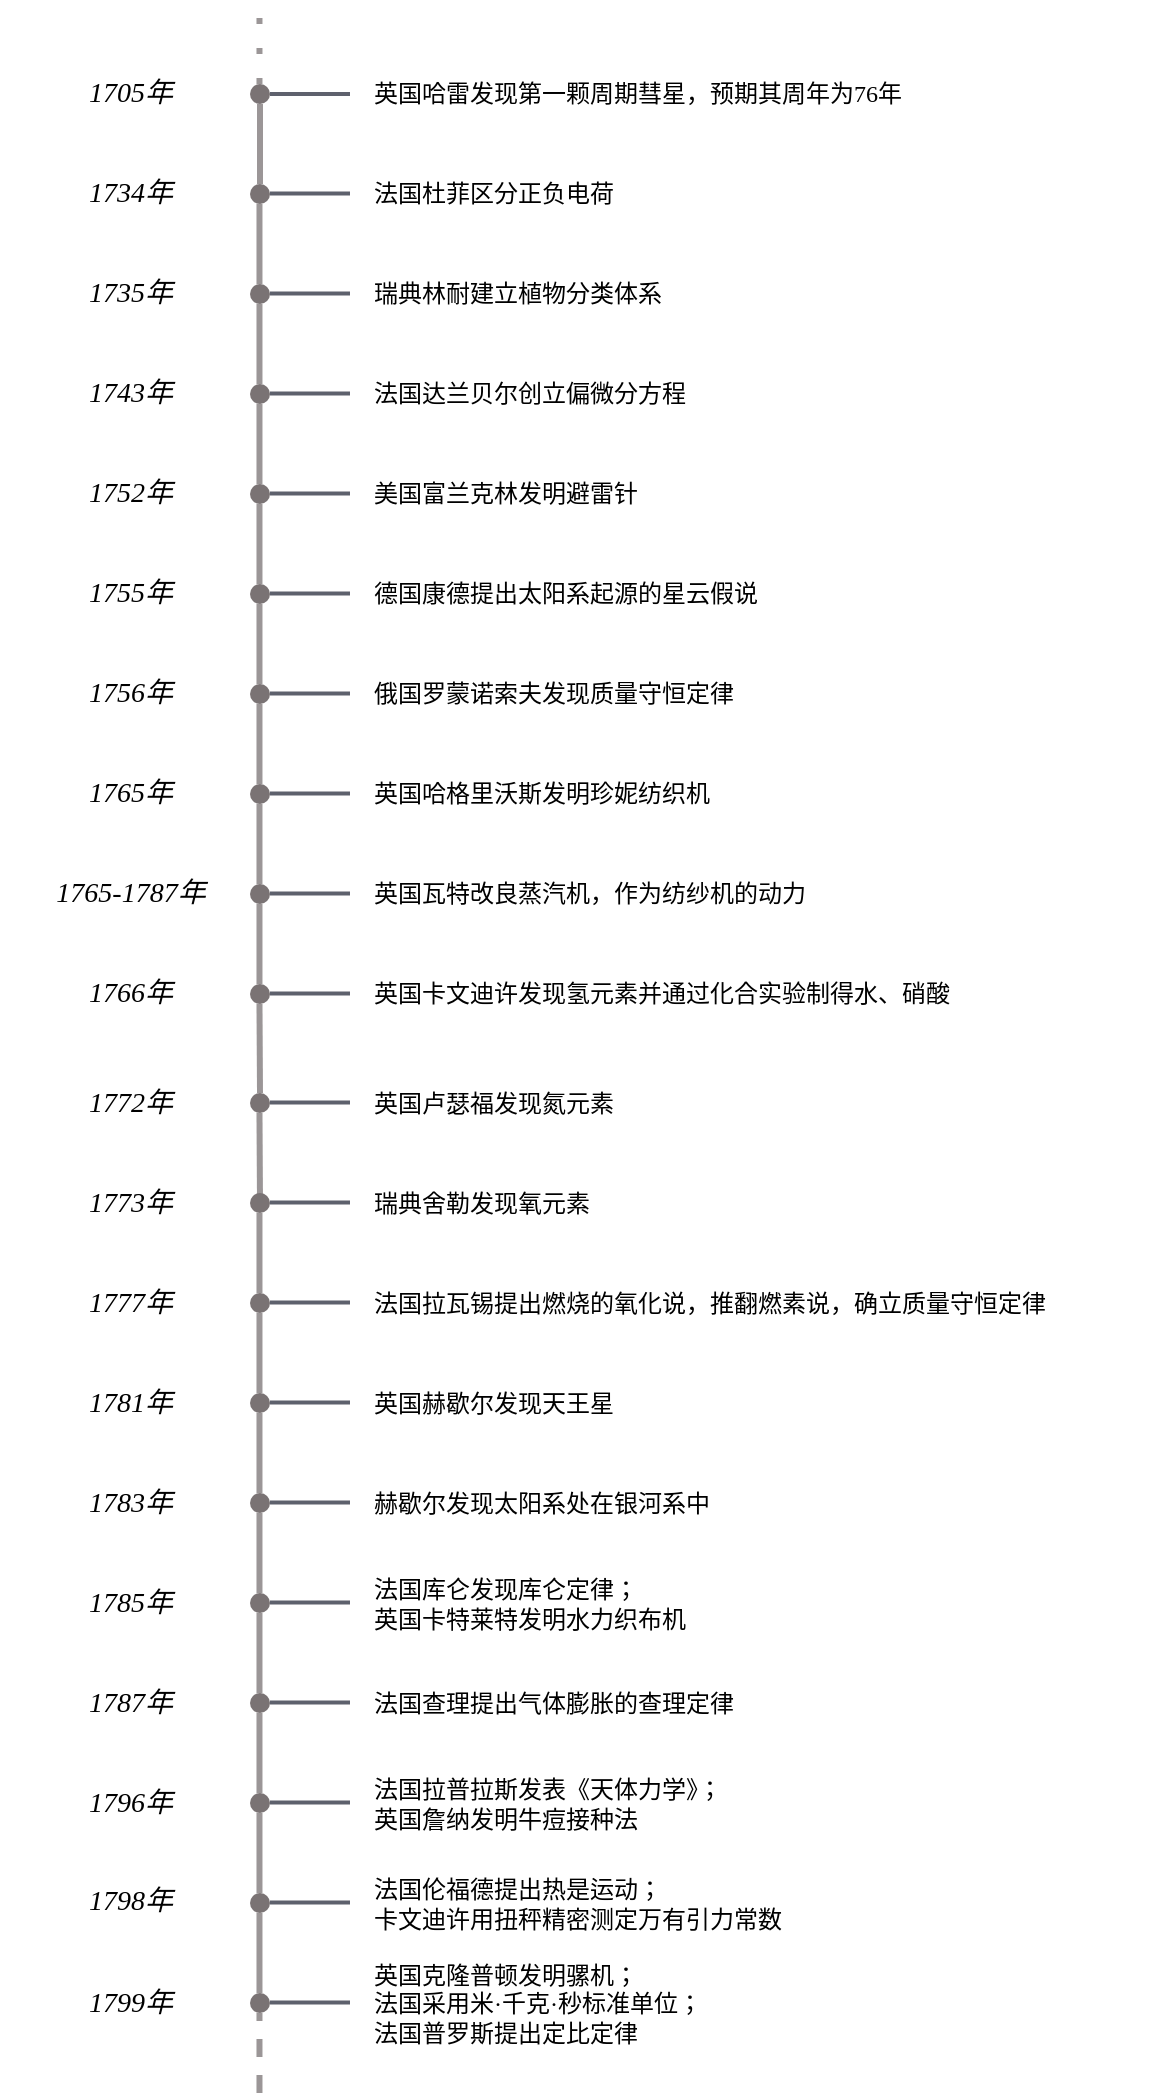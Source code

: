 <mxfile version="21.2.1" type="device">
  <diagram name="第 1 页" id="E8oEpTzGUvyuNaN51fWy">
    <mxGraphModel dx="657" dy="426" grid="1" gridSize="10" guides="1" tooltips="1" connect="1" arrows="1" fold="1" page="1" pageScale="1" pageWidth="827" pageHeight="1169" math="0" shadow="0">
      <root>
        <mxCell id="0" />
        <mxCell id="1" parent="0" />
        <mxCell id="lFroKfWNAPlT9c4xP5ak-36" value="" style="ellipse;whiteSpace=wrap;html=1;aspect=fixed;strokeColor=none;fillColor=#7a7374;" parent="1" vertex="1">
          <mxGeometry x="270" y="80" width="10" height="10" as="geometry" />
        </mxCell>
        <mxCell id="lFroKfWNAPlT9c4xP5ak-37" value="" style="ellipse;whiteSpace=wrap;html=1;aspect=fixed;strokeColor=none;fillColor=#7a7374;" parent="1" vertex="1">
          <mxGeometry x="270" y="130" width="10" height="10" as="geometry" />
        </mxCell>
        <mxCell id="lFroKfWNAPlT9c4xP5ak-38" value="" style="ellipse;whiteSpace=wrap;html=1;aspect=fixed;strokeColor=none;fillColor=#7a7374;" parent="1" vertex="1">
          <mxGeometry x="270" y="180" width="10" height="10" as="geometry" />
        </mxCell>
        <mxCell id="lFroKfWNAPlT9c4xP5ak-39" value="" style="ellipse;whiteSpace=wrap;html=1;aspect=fixed;strokeColor=none;fillColor=#7a7374;" parent="1" vertex="1">
          <mxGeometry x="270" y="230" width="10" height="10" as="geometry" />
        </mxCell>
        <mxCell id="lFroKfWNAPlT9c4xP5ak-40" value="" style="ellipse;whiteSpace=wrap;html=1;aspect=fixed;strokeColor=none;fillColor=#7a7374;" parent="1" vertex="1">
          <mxGeometry x="270" y="280" width="10" height="10" as="geometry" />
        </mxCell>
        <mxCell id="lFroKfWNAPlT9c4xP5ak-41" value="" style="ellipse;whiteSpace=wrap;html=1;aspect=fixed;strokeColor=none;fillColor=#7a7374;" parent="1" vertex="1">
          <mxGeometry x="270" y="330" width="10" height="10" as="geometry" />
        </mxCell>
        <mxCell id="lFroKfWNAPlT9c4xP5ak-42" value="" style="ellipse;whiteSpace=wrap;html=1;aspect=fixed;strokeColor=none;fillColor=#7a7374;" parent="1" vertex="1">
          <mxGeometry x="270" y="380" width="10" height="10" as="geometry" />
        </mxCell>
        <mxCell id="lFroKfWNAPlT9c4xP5ak-43" value="" style="ellipse;whiteSpace=wrap;html=1;aspect=fixed;strokeColor=none;fillColor=#7a7374;" parent="1" vertex="1">
          <mxGeometry x="270" y="430" width="10" height="10" as="geometry" />
        </mxCell>
        <mxCell id="lFroKfWNAPlT9c4xP5ak-44" value="" style="ellipse;whiteSpace=wrap;html=1;aspect=fixed;strokeColor=none;fillColor=#7a7374;" parent="1" vertex="1">
          <mxGeometry x="270" y="480" width="10" height="10" as="geometry" />
        </mxCell>
        <mxCell id="lFroKfWNAPlT9c4xP5ak-45" value="" style="ellipse;whiteSpace=wrap;html=1;aspect=fixed;strokeColor=none;fillColor=#7a7374;" parent="1" vertex="1">
          <mxGeometry x="270" y="530" width="10" height="10" as="geometry" />
        </mxCell>
        <mxCell id="lFroKfWNAPlT9c4xP5ak-46" value="" style="ellipse;whiteSpace=wrap;html=1;aspect=fixed;strokeColor=none;fillColor=#7a7374;" parent="1" vertex="1">
          <mxGeometry x="270" y="584.5" width="10" height="10" as="geometry" />
        </mxCell>
        <mxCell id="lFroKfWNAPlT9c4xP5ak-47" value="" style="ellipse;whiteSpace=wrap;html=1;aspect=fixed;strokeColor=none;fillColor=#7a7374;" parent="1" vertex="1">
          <mxGeometry x="270" y="634.5" width="10" height="10" as="geometry" />
        </mxCell>
        <mxCell id="lFroKfWNAPlT9c4xP5ak-48" value="" style="ellipse;whiteSpace=wrap;html=1;aspect=fixed;strokeColor=none;fillColor=#7a7374;" parent="1" vertex="1">
          <mxGeometry x="270" y="684.5" width="10" height="10" as="geometry" />
        </mxCell>
        <mxCell id="lFroKfWNAPlT9c4xP5ak-49" value="" style="ellipse;whiteSpace=wrap;html=1;aspect=fixed;strokeColor=none;fillColor=#7a7374;" parent="1" vertex="1">
          <mxGeometry x="270" y="734.5" width="10" height="10" as="geometry" />
        </mxCell>
        <mxCell id="lFroKfWNAPlT9c4xP5ak-50" value="" style="ellipse;whiteSpace=wrap;html=1;aspect=fixed;strokeColor=none;fillColor=#7a7374;" parent="1" vertex="1">
          <mxGeometry x="270" y="784.5" width="10" height="10" as="geometry" />
        </mxCell>
        <mxCell id="lFroKfWNAPlT9c4xP5ak-51" value="" style="ellipse;whiteSpace=wrap;html=1;aspect=fixed;strokeColor=none;fillColor=#7a7374;" parent="1" vertex="1">
          <mxGeometry x="270" y="834.5" width="10" height="10" as="geometry" />
        </mxCell>
        <mxCell id="lFroKfWNAPlT9c4xP5ak-52" value="" style="ellipse;whiteSpace=wrap;html=1;aspect=fixed;strokeColor=none;fillColor=#7a7374;" parent="1" vertex="1">
          <mxGeometry x="270" y="884.5" width="10" height="10" as="geometry" />
        </mxCell>
        <mxCell id="lFroKfWNAPlT9c4xP5ak-53" value="" style="ellipse;whiteSpace=wrap;html=1;aspect=fixed;strokeColor=none;fillColor=#7a7374;" parent="1" vertex="1">
          <mxGeometry x="270" y="934.5" width="10" height="10" as="geometry" />
        </mxCell>
        <mxCell id="lFroKfWNAPlT9c4xP5ak-54" value="" style="ellipse;whiteSpace=wrap;html=1;aspect=fixed;strokeColor=none;fillColor=#7a7374;" parent="1" vertex="1">
          <mxGeometry x="270" y="984.5" width="10" height="10" as="geometry" />
        </mxCell>
        <mxCell id="lFroKfWNAPlT9c4xP5ak-55" value="" style="ellipse;whiteSpace=wrap;html=1;aspect=fixed;strokeColor=none;fillColor=#7a7374;" parent="1" vertex="1">
          <mxGeometry x="270" y="1034.5" width="10" height="10" as="geometry" />
        </mxCell>
        <mxCell id="lFroKfWNAPlT9c4xP5ak-58" value="" style="endArrow=none;html=1;rounded=1;entryX=0.5;entryY=1;entryDx=0;entryDy=0;exitX=0.5;exitY=0;exitDx=0;exitDy=0;strokeColor=#7a7374;strokeWidth=3;opacity=75;" parent="1" source="lFroKfWNAPlT9c4xP5ak-37" target="lFroKfWNAPlT9c4xP5ak-36" edge="1">
          <mxGeometry width="50" height="50" relative="1" as="geometry">
            <mxPoint x="290" y="130" as="sourcePoint" />
            <mxPoint x="350" y="100" as="targetPoint" />
          </mxGeometry>
        </mxCell>
        <mxCell id="lFroKfWNAPlT9c4xP5ak-59" value="" style="endArrow=none;html=1;rounded=1;entryX=0.5;entryY=1;entryDx=0;entryDy=0;exitX=0.5;exitY=0;exitDx=0;exitDy=0;strokeColor=#7a7374;strokeWidth=3;opacity=75;dashed=1;dashPattern=1 4;" parent="1" edge="1">
          <mxGeometry width="50" height="50" relative="1" as="geometry">
            <mxPoint x="274.74" y="80" as="sourcePoint" />
            <mxPoint x="274.74" y="40" as="targetPoint" />
          </mxGeometry>
        </mxCell>
        <mxCell id="lFroKfWNAPlT9c4xP5ak-60" value="" style="endArrow=none;html=1;rounded=1;entryX=0.5;entryY=1;entryDx=0;entryDy=0;exitX=0.5;exitY=0;exitDx=0;exitDy=0;strokeColor=#7a7374;strokeWidth=3;opacity=75;" parent="1" edge="1">
          <mxGeometry width="50" height="50" relative="1" as="geometry">
            <mxPoint x="274.74" y="180" as="sourcePoint" />
            <mxPoint x="274.74" y="140" as="targetPoint" />
          </mxGeometry>
        </mxCell>
        <mxCell id="lFroKfWNAPlT9c4xP5ak-61" value="" style="endArrow=none;html=1;rounded=1;entryX=0.5;entryY=1;entryDx=0;entryDy=0;exitX=0.5;exitY=0;exitDx=0;exitDy=0;strokeColor=#7a7374;strokeWidth=3;opacity=75;" parent="1" edge="1">
          <mxGeometry width="50" height="50" relative="1" as="geometry">
            <mxPoint x="274.74" y="230" as="sourcePoint" />
            <mxPoint x="274.74" y="190" as="targetPoint" />
          </mxGeometry>
        </mxCell>
        <mxCell id="lFroKfWNAPlT9c4xP5ak-62" value="" style="endArrow=none;html=1;rounded=1;entryX=0.5;entryY=1;entryDx=0;entryDy=0;exitX=0.5;exitY=0;exitDx=0;exitDy=0;strokeColor=#7a7374;strokeWidth=3;opacity=75;" parent="1" edge="1">
          <mxGeometry width="50" height="50" relative="1" as="geometry">
            <mxPoint x="274.74" y="280" as="sourcePoint" />
            <mxPoint x="274.74" y="240" as="targetPoint" />
          </mxGeometry>
        </mxCell>
        <mxCell id="lFroKfWNAPlT9c4xP5ak-63" value="" style="endArrow=none;html=1;rounded=1;entryX=0.5;entryY=1;entryDx=0;entryDy=0;exitX=0.5;exitY=0;exitDx=0;exitDy=0;strokeColor=#7a7374;strokeWidth=3;opacity=75;" parent="1" edge="1">
          <mxGeometry width="50" height="50" relative="1" as="geometry">
            <mxPoint x="274.74" y="330" as="sourcePoint" />
            <mxPoint x="274.74" y="290" as="targetPoint" />
          </mxGeometry>
        </mxCell>
        <mxCell id="lFroKfWNAPlT9c4xP5ak-64" value="" style="endArrow=none;html=1;rounded=1;entryX=0.5;entryY=1;entryDx=0;entryDy=0;exitX=0.5;exitY=0;exitDx=0;exitDy=0;strokeColor=#7a7374;strokeWidth=3;opacity=75;" parent="1" edge="1">
          <mxGeometry width="50" height="50" relative="1" as="geometry">
            <mxPoint x="274.74" y="380" as="sourcePoint" />
            <mxPoint x="274.74" y="340" as="targetPoint" />
          </mxGeometry>
        </mxCell>
        <mxCell id="lFroKfWNAPlT9c4xP5ak-65" value="" style="endArrow=none;html=1;rounded=1;entryX=0.5;entryY=1;entryDx=0;entryDy=0;exitX=0.5;exitY=0;exitDx=0;exitDy=0;strokeColor=#7a7374;strokeWidth=3;opacity=75;" parent="1" edge="1">
          <mxGeometry width="50" height="50" relative="1" as="geometry">
            <mxPoint x="274.74" y="430" as="sourcePoint" />
            <mxPoint x="274.74" y="390" as="targetPoint" />
          </mxGeometry>
        </mxCell>
        <mxCell id="lFroKfWNAPlT9c4xP5ak-66" value="" style="endArrow=none;html=1;rounded=1;entryX=0.5;entryY=1;entryDx=0;entryDy=0;exitX=0.5;exitY=0;exitDx=0;exitDy=0;strokeColor=#7a7374;strokeWidth=3;opacity=75;" parent="1" edge="1">
          <mxGeometry width="50" height="50" relative="1" as="geometry">
            <mxPoint x="274.74" y="480" as="sourcePoint" />
            <mxPoint x="274.74" y="440" as="targetPoint" />
          </mxGeometry>
        </mxCell>
        <mxCell id="lFroKfWNAPlT9c4xP5ak-67" value="" style="endArrow=none;html=1;rounded=1;entryX=0.5;entryY=1;entryDx=0;entryDy=0;exitX=0.5;exitY=0;exitDx=0;exitDy=0;strokeColor=#7a7374;strokeWidth=3;opacity=75;" parent="1" edge="1">
          <mxGeometry width="50" height="50" relative="1" as="geometry">
            <mxPoint x="274.74" y="530" as="sourcePoint" />
            <mxPoint x="274.74" y="490" as="targetPoint" />
          </mxGeometry>
        </mxCell>
        <mxCell id="lFroKfWNAPlT9c4xP5ak-69" value="" style="endArrow=none;html=1;rounded=1;entryX=0.5;entryY=1;entryDx=0;entryDy=0;strokeColor=#7a7374;strokeWidth=3;opacity=75;exitX=0.5;exitY=0;exitDx=0;exitDy=0;" parent="1" source="lFroKfWNAPlT9c4xP5ak-46" edge="1">
          <mxGeometry width="50" height="50" relative="1" as="geometry">
            <mxPoint x="275" y="580" as="sourcePoint" />
            <mxPoint x="274.74" y="540" as="targetPoint" />
          </mxGeometry>
        </mxCell>
        <mxCell id="lFroKfWNAPlT9c4xP5ak-70" value="" style="endArrow=none;html=1;rounded=1;entryX=0.5;entryY=1;entryDx=0;entryDy=0;strokeColor=#7a7374;strokeWidth=3;opacity=75;exitX=0.5;exitY=0;exitDx=0;exitDy=0;" parent="1" edge="1">
          <mxGeometry width="50" height="50" relative="1" as="geometry">
            <mxPoint x="275" y="639.5" as="sourcePoint" />
            <mxPoint x="274.74" y="594.5" as="targetPoint" />
          </mxGeometry>
        </mxCell>
        <mxCell id="lFroKfWNAPlT9c4xP5ak-71" value="" style="endArrow=none;html=1;rounded=1;entryX=0.5;entryY=1;entryDx=0;entryDy=0;exitX=0.5;exitY=0;exitDx=0;exitDy=0;strokeColor=#7a7374;strokeWidth=3;opacity=75;" parent="1" edge="1">
          <mxGeometry width="50" height="50" relative="1" as="geometry">
            <mxPoint x="274.74" y="684.5" as="sourcePoint" />
            <mxPoint x="274.74" y="644.5" as="targetPoint" />
          </mxGeometry>
        </mxCell>
        <mxCell id="lFroKfWNAPlT9c4xP5ak-72" value="" style="endArrow=none;html=1;rounded=1;entryX=0.5;entryY=1;entryDx=0;entryDy=0;exitX=0.5;exitY=0;exitDx=0;exitDy=0;strokeColor=#7a7374;strokeWidth=3;opacity=75;" parent="1" edge="1">
          <mxGeometry width="50" height="50" relative="1" as="geometry">
            <mxPoint x="274.74" y="734.5" as="sourcePoint" />
            <mxPoint x="274.74" y="694.5" as="targetPoint" />
          </mxGeometry>
        </mxCell>
        <mxCell id="lFroKfWNAPlT9c4xP5ak-73" value="" style="endArrow=none;html=1;rounded=1;entryX=0.5;entryY=1;entryDx=0;entryDy=0;exitX=0.5;exitY=0;exitDx=0;exitDy=0;strokeColor=#7a7374;strokeWidth=3;opacity=75;" parent="1" edge="1">
          <mxGeometry width="50" height="50" relative="1" as="geometry">
            <mxPoint x="274.74" y="784.5" as="sourcePoint" />
            <mxPoint x="274.74" y="744.5" as="targetPoint" />
          </mxGeometry>
        </mxCell>
        <mxCell id="lFroKfWNAPlT9c4xP5ak-74" value="" style="endArrow=none;html=1;rounded=1;entryX=0.5;entryY=1;entryDx=0;entryDy=0;exitX=0.5;exitY=0;exitDx=0;exitDy=0;strokeColor=#7a7374;strokeWidth=3;opacity=75;" parent="1" edge="1">
          <mxGeometry width="50" height="50" relative="1" as="geometry">
            <mxPoint x="274.74" y="834.5" as="sourcePoint" />
            <mxPoint x="274.74" y="794.5" as="targetPoint" />
          </mxGeometry>
        </mxCell>
        <mxCell id="lFroKfWNAPlT9c4xP5ak-75" value="" style="endArrow=none;html=1;rounded=1;entryX=0.5;entryY=1;entryDx=0;entryDy=0;exitX=0.5;exitY=0;exitDx=0;exitDy=0;strokeColor=#7a7374;strokeWidth=3;opacity=75;" parent="1" edge="1">
          <mxGeometry width="50" height="50" relative="1" as="geometry">
            <mxPoint x="274.74" y="884.5" as="sourcePoint" />
            <mxPoint x="274.74" y="844.5" as="targetPoint" />
          </mxGeometry>
        </mxCell>
        <mxCell id="lFroKfWNAPlT9c4xP5ak-76" value="" style="endArrow=none;html=1;rounded=1;entryX=0.5;entryY=1;entryDx=0;entryDy=0;exitX=0.5;exitY=0;exitDx=0;exitDy=0;strokeColor=#7a7374;strokeWidth=3;opacity=75;" parent="1" edge="1">
          <mxGeometry width="50" height="50" relative="1" as="geometry">
            <mxPoint x="274.74" y="934.5" as="sourcePoint" />
            <mxPoint x="274.74" y="894.5" as="targetPoint" />
          </mxGeometry>
        </mxCell>
        <mxCell id="lFroKfWNAPlT9c4xP5ak-77" value="" style="endArrow=none;html=1;rounded=1;entryX=0.5;entryY=1;entryDx=0;entryDy=0;exitX=0.5;exitY=0;exitDx=0;exitDy=0;strokeColor=#7a7374;strokeWidth=3;opacity=75;" parent="1" edge="1">
          <mxGeometry width="50" height="50" relative="1" as="geometry">
            <mxPoint x="274.74" y="984.5" as="sourcePoint" />
            <mxPoint x="274.74" y="944.5" as="targetPoint" />
          </mxGeometry>
        </mxCell>
        <mxCell id="lFroKfWNAPlT9c4xP5ak-78" value="" style="endArrow=none;html=1;rounded=1;entryX=0.5;entryY=1;entryDx=0;entryDy=0;exitX=0.5;exitY=0;exitDx=0;exitDy=0;strokeColor=#7a7374;strokeWidth=3;opacity=75;" parent="1" edge="1">
          <mxGeometry width="50" height="50" relative="1" as="geometry">
            <mxPoint x="274.74" y="1034.5" as="sourcePoint" />
            <mxPoint x="274.74" y="994.5" as="targetPoint" />
          </mxGeometry>
        </mxCell>
        <mxCell id="lFroKfWNAPlT9c4xP5ak-79" value="" style="endArrow=none;html=1;rounded=1;entryX=0.5;entryY=1;entryDx=0;entryDy=0;exitX=0.5;exitY=0;exitDx=0;exitDy=0;strokeColor=#7a7374;strokeWidth=3;opacity=75;dashed=1;" parent="1" edge="1">
          <mxGeometry width="50" height="50" relative="1" as="geometry">
            <mxPoint x="274.74" y="1084.5" as="sourcePoint" />
            <mxPoint x="274.74" y="1044.5" as="targetPoint" />
          </mxGeometry>
        </mxCell>
        <mxCell id="lFroKfWNAPlT9c4xP5ak-86" value="&lt;font style=&quot;font-size: 14px;&quot;&gt;&lt;i&gt;1705&lt;/i&gt;&lt;/font&gt;&lt;i style=&quot;border-color: var(--border-color); font-size: 14px;&quot;&gt;年&lt;/i&gt;" style="text;strokeColor=none;fillColor=none;html=1;fontSize=7;fontStyle=0;verticalAlign=middle;align=center;fontFamily=Comic Sans MS;" parent="1" vertex="1">
          <mxGeometry x="160" y="75" width="100" height="20" as="geometry" />
        </mxCell>
        <mxCell id="lFroKfWNAPlT9c4xP5ak-102" value="" style="endArrow=none;html=1;rounded=1;exitX=1;exitY=0.5;exitDx=0;exitDy=0;strokeColor=#5e616d;strokeWidth=2;" parent="1" source="lFroKfWNAPlT9c4xP5ak-36" edge="1">
          <mxGeometry width="50" height="50" relative="1" as="geometry">
            <mxPoint x="350" y="95" as="sourcePoint" />
            <mxPoint x="320" y="85" as="targetPoint" />
          </mxGeometry>
        </mxCell>
        <mxCell id="lFroKfWNAPlT9c4xP5ak-103" value="" style="endArrow=none;html=1;rounded=1;exitX=1;exitY=0.5;exitDx=0;exitDy=0;strokeColor=#5e616d;strokeWidth=2;" parent="1" edge="1">
          <mxGeometry width="50" height="50" relative="1" as="geometry">
            <mxPoint x="280" y="134.69" as="sourcePoint" />
            <mxPoint x="320" y="134.69" as="targetPoint" />
          </mxGeometry>
        </mxCell>
        <mxCell id="lFroKfWNAPlT9c4xP5ak-104" value="" style="endArrow=none;html=1;rounded=1;exitX=1;exitY=0.5;exitDx=0;exitDy=0;strokeColor=#5e616d;strokeWidth=2;" parent="1" edge="1">
          <mxGeometry width="50" height="50" relative="1" as="geometry">
            <mxPoint x="280" y="184.69" as="sourcePoint" />
            <mxPoint x="320" y="184.69" as="targetPoint" />
          </mxGeometry>
        </mxCell>
        <mxCell id="lFroKfWNAPlT9c4xP5ak-105" value="" style="endArrow=none;html=1;rounded=1;exitX=1;exitY=0.5;exitDx=0;exitDy=0;strokeColor=#5e616d;strokeWidth=2;" parent="1" edge="1">
          <mxGeometry width="50" height="50" relative="1" as="geometry">
            <mxPoint x="280" y="234.69" as="sourcePoint" />
            <mxPoint x="320" y="234.69" as="targetPoint" />
          </mxGeometry>
        </mxCell>
        <mxCell id="lFroKfWNAPlT9c4xP5ak-106" value="" style="endArrow=none;html=1;rounded=1;exitX=1;exitY=0.5;exitDx=0;exitDy=0;strokeColor=#5e616d;strokeWidth=2;" parent="1" edge="1">
          <mxGeometry width="50" height="50" relative="1" as="geometry">
            <mxPoint x="280" y="284.69" as="sourcePoint" />
            <mxPoint x="320" y="284.69" as="targetPoint" />
          </mxGeometry>
        </mxCell>
        <mxCell id="lFroKfWNAPlT9c4xP5ak-107" value="" style="endArrow=none;html=1;rounded=1;exitX=1;exitY=0.5;exitDx=0;exitDy=0;strokeColor=#5e616d;strokeWidth=2;" parent="1" edge="1">
          <mxGeometry width="50" height="50" relative="1" as="geometry">
            <mxPoint x="280" y="334.69" as="sourcePoint" />
            <mxPoint x="320" y="334.69" as="targetPoint" />
          </mxGeometry>
        </mxCell>
        <mxCell id="lFroKfWNAPlT9c4xP5ak-108" value="" style="endArrow=none;html=1;rounded=1;exitX=1;exitY=0.5;exitDx=0;exitDy=0;strokeColor=#5e616d;strokeWidth=2;" parent="1" edge="1">
          <mxGeometry width="50" height="50" relative="1" as="geometry">
            <mxPoint x="280" y="384.69" as="sourcePoint" />
            <mxPoint x="320" y="384.69" as="targetPoint" />
          </mxGeometry>
        </mxCell>
        <mxCell id="lFroKfWNAPlT9c4xP5ak-109" value="" style="endArrow=none;html=1;rounded=1;exitX=1;exitY=0.5;exitDx=0;exitDy=0;strokeColor=#5e616d;strokeWidth=2;" parent="1" edge="1">
          <mxGeometry width="50" height="50" relative="1" as="geometry">
            <mxPoint x="280" y="434.69" as="sourcePoint" />
            <mxPoint x="320" y="434.69" as="targetPoint" />
          </mxGeometry>
        </mxCell>
        <mxCell id="lFroKfWNAPlT9c4xP5ak-110" value="" style="endArrow=none;html=1;rounded=1;exitX=1;exitY=0.5;exitDx=0;exitDy=0;strokeColor=#5e616d;strokeWidth=2;" parent="1" edge="1">
          <mxGeometry width="50" height="50" relative="1" as="geometry">
            <mxPoint x="280" y="484.69" as="sourcePoint" />
            <mxPoint x="320" y="484.69" as="targetPoint" />
          </mxGeometry>
        </mxCell>
        <mxCell id="lFroKfWNAPlT9c4xP5ak-111" value="" style="endArrow=none;html=1;rounded=1;exitX=1;exitY=0.5;exitDx=0;exitDy=0;strokeColor=#5e616d;strokeWidth=2;" parent="1" edge="1">
          <mxGeometry width="50" height="50" relative="1" as="geometry">
            <mxPoint x="280" y="534.69" as="sourcePoint" />
            <mxPoint x="320" y="534.69" as="targetPoint" />
          </mxGeometry>
        </mxCell>
        <mxCell id="lFroKfWNAPlT9c4xP5ak-112" value="" style="endArrow=none;html=1;rounded=1;exitX=1;exitY=0.5;exitDx=0;exitDy=0;strokeColor=#5e616d;strokeWidth=2;" parent="1" edge="1">
          <mxGeometry width="50" height="50" relative="1" as="geometry">
            <mxPoint x="280" y="589.19" as="sourcePoint" />
            <mxPoint x="320" y="589.19" as="targetPoint" />
          </mxGeometry>
        </mxCell>
        <mxCell id="lFroKfWNAPlT9c4xP5ak-113" value="" style="endArrow=none;html=1;rounded=1;exitX=1;exitY=0.5;exitDx=0;exitDy=0;strokeColor=#5e616d;strokeWidth=2;" parent="1" edge="1">
          <mxGeometry width="50" height="50" relative="1" as="geometry">
            <mxPoint x="280" y="639.19" as="sourcePoint" />
            <mxPoint x="320" y="639.19" as="targetPoint" />
          </mxGeometry>
        </mxCell>
        <mxCell id="lFroKfWNAPlT9c4xP5ak-114" value="" style="endArrow=none;html=1;rounded=1;exitX=1;exitY=0.5;exitDx=0;exitDy=0;strokeColor=#5e616d;strokeWidth=2;" parent="1" edge="1">
          <mxGeometry width="50" height="50" relative="1" as="geometry">
            <mxPoint x="280" y="689.19" as="sourcePoint" />
            <mxPoint x="320" y="689.19" as="targetPoint" />
          </mxGeometry>
        </mxCell>
        <mxCell id="lFroKfWNAPlT9c4xP5ak-115" value="" style="endArrow=none;html=1;rounded=1;exitX=1;exitY=0.5;exitDx=0;exitDy=0;strokeColor=#5e616d;strokeWidth=2;" parent="1" edge="1">
          <mxGeometry width="50" height="50" relative="1" as="geometry">
            <mxPoint x="280" y="739.19" as="sourcePoint" />
            <mxPoint x="320" y="739.19" as="targetPoint" />
          </mxGeometry>
        </mxCell>
        <mxCell id="lFroKfWNAPlT9c4xP5ak-116" value="" style="endArrow=none;html=1;rounded=1;exitX=1;exitY=0.5;exitDx=0;exitDy=0;strokeColor=#5e616d;strokeWidth=2;" parent="1" edge="1">
          <mxGeometry width="50" height="50" relative="1" as="geometry">
            <mxPoint x="280" y="789.19" as="sourcePoint" />
            <mxPoint x="320" y="789.19" as="targetPoint" />
          </mxGeometry>
        </mxCell>
        <mxCell id="lFroKfWNAPlT9c4xP5ak-117" value="" style="endArrow=none;html=1;rounded=1;exitX=1;exitY=0.5;exitDx=0;exitDy=0;strokeColor=#5e616d;strokeWidth=2;" parent="1" edge="1">
          <mxGeometry width="50" height="50" relative="1" as="geometry">
            <mxPoint x="280" y="839.19" as="sourcePoint" />
            <mxPoint x="320" y="839.19" as="targetPoint" />
          </mxGeometry>
        </mxCell>
        <mxCell id="lFroKfWNAPlT9c4xP5ak-118" value="" style="endArrow=none;html=1;rounded=1;exitX=1;exitY=0.5;exitDx=0;exitDy=0;strokeColor=#5e616d;strokeWidth=2;" parent="1" edge="1">
          <mxGeometry width="50" height="50" relative="1" as="geometry">
            <mxPoint x="280" y="889.19" as="sourcePoint" />
            <mxPoint x="320" y="889.19" as="targetPoint" />
          </mxGeometry>
        </mxCell>
        <mxCell id="lFroKfWNAPlT9c4xP5ak-119" value="" style="endArrow=none;html=1;rounded=1;exitX=1;exitY=0.5;exitDx=0;exitDy=0;strokeColor=#5e616d;strokeWidth=2;" parent="1" edge="1">
          <mxGeometry width="50" height="50" relative="1" as="geometry">
            <mxPoint x="280" y="939.19" as="sourcePoint" />
            <mxPoint x="320" y="939.19" as="targetPoint" />
          </mxGeometry>
        </mxCell>
        <mxCell id="lFroKfWNAPlT9c4xP5ak-120" value="" style="endArrow=none;html=1;rounded=1;exitX=1;exitY=0.5;exitDx=0;exitDy=0;strokeColor=#5e616d;strokeWidth=2;" parent="1" edge="1">
          <mxGeometry width="50" height="50" relative="1" as="geometry">
            <mxPoint x="280" y="989.19" as="sourcePoint" />
            <mxPoint x="320" y="989.19" as="targetPoint" />
          </mxGeometry>
        </mxCell>
        <mxCell id="lFroKfWNAPlT9c4xP5ak-121" value="" style="endArrow=none;html=1;rounded=1;exitX=1;exitY=0.5;exitDx=0;exitDy=0;strokeColor=#5e616d;strokeWidth=2;" parent="1" edge="1">
          <mxGeometry width="50" height="50" relative="1" as="geometry">
            <mxPoint x="280" y="1039.19" as="sourcePoint" />
            <mxPoint x="320" y="1039.19" as="targetPoint" />
          </mxGeometry>
        </mxCell>
        <mxCell id="lFroKfWNAPlT9c4xP5ak-122" value="&lt;font style=&quot;font-size: 14px;&quot;&gt;&lt;i&gt;1734&lt;/i&gt;&lt;/font&gt;&lt;i style=&quot;border-color: var(--border-color); font-size: 14px;&quot;&gt;年&lt;/i&gt;" style="text;strokeColor=none;fillColor=none;html=1;fontSize=7;fontStyle=0;verticalAlign=middle;align=center;fontFamily=Comic Sans MS;" parent="1" vertex="1">
          <mxGeometry x="160" y="125" width="100" height="20" as="geometry" />
        </mxCell>
        <mxCell id="lFroKfWNAPlT9c4xP5ak-123" value="&lt;font style=&quot;font-size: 14px;&quot;&gt;&lt;i&gt;1735&lt;/i&gt;&lt;/font&gt;&lt;i style=&quot;border-color: var(--border-color); font-size: 14px;&quot;&gt;年&lt;/i&gt;" style="text;strokeColor=none;fillColor=none;html=1;fontSize=7;fontStyle=0;verticalAlign=middle;align=center;fontFamily=Comic Sans MS;" parent="1" vertex="1">
          <mxGeometry x="160" y="175" width="100" height="20" as="geometry" />
        </mxCell>
        <mxCell id="lFroKfWNAPlT9c4xP5ak-124" value="&lt;font style=&quot;font-size: 14px;&quot;&gt;&lt;i&gt;1743&lt;/i&gt;&lt;/font&gt;&lt;i style=&quot;border-color: var(--border-color); font-size: 14px;&quot;&gt;年&lt;/i&gt;" style="text;strokeColor=none;fillColor=none;html=1;fontSize=7;fontStyle=0;verticalAlign=middle;align=center;fontFamily=Comic Sans MS;" parent="1" vertex="1">
          <mxGeometry x="160" y="225" width="100" height="20" as="geometry" />
        </mxCell>
        <mxCell id="lFroKfWNAPlT9c4xP5ak-125" value="&lt;span style=&quot;font-size: 14px;&quot;&gt;&lt;i&gt;1752&lt;/i&gt;&lt;/span&gt;&lt;i style=&quot;border-color: var(--border-color); font-size: 14px;&quot;&gt;年&lt;/i&gt;" style="text;strokeColor=none;fillColor=none;html=1;fontSize=7;fontStyle=0;verticalAlign=middle;align=center;fontFamily=Comic Sans MS;" parent="1" vertex="1">
          <mxGeometry x="160" y="275" width="100" height="20" as="geometry" />
        </mxCell>
        <mxCell id="lFroKfWNAPlT9c4xP5ak-126" value="&lt;font style=&quot;font-size: 14px;&quot;&gt;&lt;i&gt;1755&lt;/i&gt;&lt;/font&gt;&lt;i style=&quot;border-color: var(--border-color); font-size: 14px;&quot;&gt;年&lt;/i&gt;" style="text;strokeColor=none;fillColor=none;html=1;fontSize=7;fontStyle=0;verticalAlign=middle;align=center;fontFamily=Comic Sans MS;" parent="1" vertex="1">
          <mxGeometry x="160" y="325" width="100" height="20" as="geometry" />
        </mxCell>
        <mxCell id="lFroKfWNAPlT9c4xP5ak-127" value="&lt;span style=&quot;font-size: 14px;&quot;&gt;&lt;i&gt;1756&lt;/i&gt;&lt;/span&gt;&lt;i style=&quot;border-color: var(--border-color); font-size: 14px;&quot;&gt;年&lt;/i&gt;" style="text;strokeColor=none;fillColor=none;html=1;fontSize=7;fontStyle=0;verticalAlign=middle;align=center;fontFamily=Comic Sans MS;" parent="1" vertex="1">
          <mxGeometry x="160" y="374.5" width="100" height="20" as="geometry" />
        </mxCell>
        <mxCell id="lFroKfWNAPlT9c4xP5ak-128" value="&lt;span style=&quot;font-size: 14px;&quot;&gt;&lt;i&gt;1765&lt;/i&gt;&lt;/span&gt;&lt;i style=&quot;border-color: var(--border-color); font-size: 14px;&quot;&gt;年&lt;/i&gt;" style="text;strokeColor=none;fillColor=none;html=1;fontSize=7;fontStyle=0;verticalAlign=middle;align=center;fontFamily=Comic Sans MS;" parent="1" vertex="1">
          <mxGeometry x="160" y="424.5" width="100" height="20" as="geometry" />
        </mxCell>
        <mxCell id="lFroKfWNAPlT9c4xP5ak-129" value="&lt;span style=&quot;font-size: 14px;&quot;&gt;&lt;i&gt;1765-1787&lt;/i&gt;&lt;/span&gt;&lt;i style=&quot;border-color: var(--border-color); font-size: 14px;&quot;&gt;年&lt;/i&gt;" style="text;strokeColor=none;fillColor=none;html=1;fontSize=7;fontStyle=0;verticalAlign=middle;align=center;fontFamily=Comic Sans MS;" parent="1" vertex="1">
          <mxGeometry x="160" y="474.5" width="100" height="20" as="geometry" />
        </mxCell>
        <mxCell id="lFroKfWNAPlT9c4xP5ak-130" value="&lt;span style=&quot;font-size: 14px;&quot;&gt;&lt;i&gt;1766&lt;/i&gt;&lt;/span&gt;&lt;i style=&quot;border-color: var(--border-color); font-size: 14px;&quot;&gt;年&lt;/i&gt;" style="text;strokeColor=none;fillColor=none;html=1;fontSize=7;fontStyle=0;verticalAlign=middle;align=center;fontFamily=Comic Sans MS;" parent="1" vertex="1">
          <mxGeometry x="160" y="524.5" width="100" height="20" as="geometry" />
        </mxCell>
        <mxCell id="lFroKfWNAPlT9c4xP5ak-131" value="&lt;span style=&quot;font-size: 14px;&quot;&gt;&lt;i&gt;1772&lt;/i&gt;&lt;/span&gt;&lt;i style=&quot;border-color: var(--border-color); font-size: 14px;&quot;&gt;年&lt;/i&gt;" style="text;strokeColor=none;fillColor=none;html=1;fontSize=7;fontStyle=0;verticalAlign=middle;align=center;fontFamily=Comic Sans MS;" parent="1" vertex="1">
          <mxGeometry x="145" y="579.5" width="130" height="20" as="geometry" />
        </mxCell>
        <mxCell id="lFroKfWNAPlT9c4xP5ak-132" value="&lt;span style=&quot;font-size: 14px;&quot;&gt;&lt;i&gt;1773&lt;/i&gt;&lt;/span&gt;&lt;i style=&quot;border-color: var(--border-color); font-size: 14px;&quot;&gt;年&lt;/i&gt;" style="text;strokeColor=none;fillColor=none;html=1;fontSize=7;fontStyle=0;verticalAlign=middle;align=center;fontFamily=Comic Sans MS;" parent="1" vertex="1">
          <mxGeometry x="160" y="629.5" width="100" height="20" as="geometry" />
        </mxCell>
        <mxCell id="lFroKfWNAPlT9c4xP5ak-133" value="&lt;span style=&quot;font-size: 14px;&quot;&gt;&lt;i&gt;1777&lt;/i&gt;&lt;/span&gt;&lt;i style=&quot;border-color: var(--border-color); font-size: 14px;&quot;&gt;年&lt;/i&gt;" style="text;strokeColor=none;fillColor=none;html=1;fontSize=7;fontStyle=0;verticalAlign=middle;align=center;fontFamily=Comic Sans MS;" parent="1" vertex="1">
          <mxGeometry x="160" y="679.75" width="100" height="20" as="geometry" />
        </mxCell>
        <mxCell id="lFroKfWNAPlT9c4xP5ak-134" value="&lt;span style=&quot;font-size: 14px;&quot;&gt;&lt;i&gt;1781&lt;/i&gt;&lt;/span&gt;&lt;i style=&quot;border-color: var(--border-color); font-size: 14px;&quot;&gt;年&lt;/i&gt;" style="text;strokeColor=none;fillColor=none;html=1;fontSize=7;fontStyle=0;verticalAlign=middle;align=center;fontFamily=Comic Sans MS;" parent="1" vertex="1">
          <mxGeometry x="160" y="729.75" width="100" height="20" as="geometry" />
        </mxCell>
        <mxCell id="lFroKfWNAPlT9c4xP5ak-135" value="&lt;span style=&quot;font-size: 14px;&quot;&gt;&lt;i&gt;1783&lt;/i&gt;&lt;/span&gt;&lt;i style=&quot;border-color: var(--border-color); font-size: 14px;&quot;&gt;年&lt;/i&gt;" style="text;strokeColor=none;fillColor=none;html=1;fontSize=7;fontStyle=0;verticalAlign=middle;align=center;fontFamily=Comic Sans MS;" parent="1" vertex="1">
          <mxGeometry x="160" y="779.5" width="100" height="20" as="geometry" />
        </mxCell>
        <mxCell id="lFroKfWNAPlT9c4xP5ak-136" value="&lt;span style=&quot;font-size: 14px;&quot;&gt;&lt;i&gt;1785&lt;/i&gt;&lt;/span&gt;&lt;i style=&quot;border-color: var(--border-color); font-size: 14px;&quot;&gt;年&lt;/i&gt;" style="text;strokeColor=none;fillColor=none;html=1;fontSize=7;fontStyle=0;verticalAlign=middle;align=center;fontFamily=Comic Sans MS;" parent="1" vertex="1">
          <mxGeometry x="160" y="829.75" width="100" height="20" as="geometry" />
        </mxCell>
        <mxCell id="lFroKfWNAPlT9c4xP5ak-137" value="&lt;span style=&quot;font-size: 14px;&quot;&gt;&lt;i&gt;1787&lt;/i&gt;&lt;/span&gt;&lt;i style=&quot;border-color: var(--border-color); font-size: 14px;&quot;&gt;年&lt;/i&gt;" style="text;strokeColor=none;fillColor=none;html=1;fontSize=7;fontStyle=0;verticalAlign=middle;align=center;fontFamily=Comic Sans MS;" parent="1" vertex="1">
          <mxGeometry x="160" y="879.75" width="100" height="20" as="geometry" />
        </mxCell>
        <mxCell id="lFroKfWNAPlT9c4xP5ak-138" value="&lt;span style=&quot;font-size: 14px;&quot;&gt;&lt;i&gt;1796&lt;/i&gt;&lt;/span&gt;&lt;i style=&quot;border-color: var(--border-color); font-size: 14px;&quot;&gt;年&lt;/i&gt;" style="text;strokeColor=none;fillColor=none;html=1;fontSize=7;fontStyle=0;verticalAlign=middle;align=center;fontFamily=Comic Sans MS;" parent="1" vertex="1">
          <mxGeometry x="160" y="929.5" width="100" height="20" as="geometry" />
        </mxCell>
        <mxCell id="lFroKfWNAPlT9c4xP5ak-139" value="&lt;span style=&quot;font-size: 14px;&quot;&gt;&lt;i&gt;1798&lt;/i&gt;&lt;/span&gt;&lt;i style=&quot;border-color: var(--border-color); font-size: 14px;&quot;&gt;年&lt;/i&gt;" style="text;strokeColor=none;fillColor=none;html=1;fontSize=7;fontStyle=0;verticalAlign=middle;align=center;fontFamily=Comic Sans MS;" parent="1" vertex="1">
          <mxGeometry x="160" y="979.25" width="100" height="20" as="geometry" />
        </mxCell>
        <mxCell id="lFroKfWNAPlT9c4xP5ak-140" value="&lt;span style=&quot;font-size: 14px;&quot;&gt;&lt;i&gt;1799&lt;/i&gt;&lt;/span&gt;&lt;i style=&quot;border-color: var(--border-color); font-size: 14px;&quot;&gt;年&lt;/i&gt;" style="text;strokeColor=none;fillColor=none;html=1;fontSize=7;fontStyle=0;verticalAlign=middle;align=center;fontFamily=Comic Sans MS;" parent="1" vertex="1">
          <mxGeometry x="160" y="1029.5" width="100" height="20" as="geometry" />
        </mxCell>
        <mxCell id="lFroKfWNAPlT9c4xP5ak-141" value="&lt;font face=&quot;Times New Roman&quot;&gt;英国哈雷发现第一颗周期彗星，预期其周年为76年&lt;/font&gt;" style="text;html=1;strokeColor=none;fillColor=none;align=left;verticalAlign=middle;whiteSpace=wrap;rounded=0;" parent="1" vertex="1">
          <mxGeometry x="330" y="75" width="380" height="20" as="geometry" />
        </mxCell>
        <mxCell id="lFroKfWNAPlT9c4xP5ak-142" value="&lt;font face=&quot;Times New Roman&quot;&gt;法国杜菲区分正负电荷&lt;/font&gt;" style="text;html=1;strokeColor=none;fillColor=none;align=left;verticalAlign=middle;whiteSpace=wrap;rounded=0;" parent="1" vertex="1">
          <mxGeometry x="330" y="125" width="300" height="20" as="geometry" />
        </mxCell>
        <mxCell id="lFroKfWNAPlT9c4xP5ak-143" value="&lt;font face=&quot;Times New Roman&quot;&gt;瑞典林耐建立植物分类体系&lt;/font&gt;" style="text;html=1;strokeColor=none;fillColor=none;align=left;verticalAlign=middle;whiteSpace=wrap;rounded=0;" parent="1" vertex="1">
          <mxGeometry x="330" y="175" width="360" height="20" as="geometry" />
        </mxCell>
        <mxCell id="lFroKfWNAPlT9c4xP5ak-144" value="&lt;font face=&quot;Times New Roman&quot;&gt;法国达兰贝尔创立偏微分方程&lt;/font&gt;" style="text;html=1;strokeColor=none;fillColor=none;align=left;verticalAlign=middle;whiteSpace=wrap;rounded=0;" parent="1" vertex="1">
          <mxGeometry x="330" y="225" width="380" height="20" as="geometry" />
        </mxCell>
        <mxCell id="lFroKfWNAPlT9c4xP5ak-145" value="美国富兰克林发明避雷针" style="text;html=1;strokeColor=none;fillColor=none;align=left;verticalAlign=middle;whiteSpace=wrap;rounded=0;" parent="1" vertex="1">
          <mxGeometry x="330" y="275" width="400" height="20" as="geometry" />
        </mxCell>
        <mxCell id="lFroKfWNAPlT9c4xP5ak-146" value="&lt;font face=&quot;Times New Roman&quot;&gt;德国康德提出太阳系起源的星云假说&lt;/font&gt;" style="text;html=1;strokeColor=none;fillColor=none;align=left;verticalAlign=middle;whiteSpace=wrap;rounded=0;" parent="1" vertex="1">
          <mxGeometry x="330" y="325" width="300" height="20" as="geometry" />
        </mxCell>
        <mxCell id="lFroKfWNAPlT9c4xP5ak-147" value="&lt;font face=&quot;Times New Roman&quot;&gt;俄国罗蒙诺索夫发现质量守恒定律&lt;/font&gt;" style="text;html=1;strokeColor=none;fillColor=none;align=left;verticalAlign=middle;whiteSpace=wrap;rounded=0;" parent="1" vertex="1">
          <mxGeometry x="330" y="375" width="310" height="20" as="geometry" />
        </mxCell>
        <mxCell id="lFroKfWNAPlT9c4xP5ak-148" value="&lt;font face=&quot;Times New Roman&quot;&gt;英国哈格里沃斯发明珍妮纺织机&lt;/font&gt;" style="text;html=1;strokeColor=none;fillColor=none;align=left;verticalAlign=middle;whiteSpace=wrap;rounded=0;" parent="1" vertex="1">
          <mxGeometry x="330" y="425" width="290" height="20" as="geometry" />
        </mxCell>
        <mxCell id="lFroKfWNAPlT9c4xP5ak-149" value="英国瓦特改良蒸汽机，作为纺纱机的动力" style="text;html=1;strokeColor=none;fillColor=none;align=left;verticalAlign=middle;whiteSpace=wrap;rounded=0;" parent="1" vertex="1">
          <mxGeometry x="330" y="475" width="260" height="20" as="geometry" />
        </mxCell>
        <mxCell id="lFroKfWNAPlT9c4xP5ak-150" value="&lt;font face=&quot;Times New Roman&quot;&gt;英国卡文迪许发现氢元素并通过化合实验制得水、硝酸&lt;/font&gt;" style="text;html=1;strokeColor=none;fillColor=none;align=left;verticalAlign=middle;whiteSpace=wrap;rounded=0;" parent="1" vertex="1">
          <mxGeometry x="330" y="525" width="340" height="20" as="geometry" />
        </mxCell>
        <mxCell id="lFroKfWNAPlT9c4xP5ak-151" value="&lt;font face=&quot;Times New Roman&quot;&gt;英国卢瑟福发现氮元素&lt;/font&gt;" style="text;html=1;strokeColor=none;fillColor=none;align=left;verticalAlign=middle;whiteSpace=wrap;rounded=0;" parent="1" vertex="1">
          <mxGeometry x="330" y="579.5" width="270" height="20" as="geometry" />
        </mxCell>
        <mxCell id="lFroKfWNAPlT9c4xP5ak-153" value="&lt;font face=&quot;Times New Roman&quot;&gt;瑞典舍勒发现氧元素&lt;/font&gt;" style="text;html=1;strokeColor=none;fillColor=none;align=left;verticalAlign=middle;whiteSpace=wrap;rounded=0;" parent="1" vertex="1">
          <mxGeometry x="330" y="629.5" width="320" height="20" as="geometry" />
        </mxCell>
        <mxCell id="lFroKfWNAPlT9c4xP5ak-154" value="&lt;font face=&quot;Times New Roman&quot;&gt;法国拉瓦锡提出燃烧的氧化说，推翻燃素说，确立质量守恒定律&lt;/font&gt;" style="text;html=1;strokeColor=none;fillColor=none;align=left;verticalAlign=middle;whiteSpace=wrap;rounded=0;" parent="1" vertex="1">
          <mxGeometry x="330" y="679.5" width="380" height="20" as="geometry" />
        </mxCell>
        <mxCell id="lFroKfWNAPlT9c4xP5ak-155" value="&lt;font face=&quot;Times New Roman&quot;&gt;英国赫歇尔发现天王星&lt;/font&gt;" style="text;html=1;strokeColor=none;fillColor=none;align=left;verticalAlign=middle;whiteSpace=wrap;rounded=0;" parent="1" vertex="1">
          <mxGeometry x="330" y="729.5" width="250" height="20" as="geometry" />
        </mxCell>
        <mxCell id="lFroKfWNAPlT9c4xP5ak-156" value="&lt;font face=&quot;Times New Roman&quot;&gt;赫歇尔发现太阳系处在银河系中&lt;/font&gt;" style="text;html=1;strokeColor=none;fillColor=none;align=left;verticalAlign=middle;whiteSpace=wrap;rounded=0;" parent="1" vertex="1">
          <mxGeometry x="330" y="779.5" width="350" height="20" as="geometry" />
        </mxCell>
        <mxCell id="lFroKfWNAPlT9c4xP5ak-157" value="&lt;font face=&quot;Times New Roman&quot;&gt;法国库仑发现库仑定律；&lt;br&gt;英国卡特莱特发明水力织布机&lt;/font&gt;" style="text;html=1;strokeColor=none;fillColor=none;align=left;verticalAlign=middle;whiteSpace=wrap;rounded=0;" parent="1" vertex="1">
          <mxGeometry x="330" y="829.5" width="290" height="20" as="geometry" />
        </mxCell>
        <mxCell id="lFroKfWNAPlT9c4xP5ak-158" value="&lt;font face=&quot;Times New Roman&quot;&gt;法国查理提出气体膨胀的查理定律&lt;/font&gt;" style="text;html=1;strokeColor=none;fillColor=none;align=left;verticalAlign=middle;whiteSpace=wrap;rounded=0;" parent="1" vertex="1">
          <mxGeometry x="330" y="879.5" width="350" height="20" as="geometry" />
        </mxCell>
        <mxCell id="lFroKfWNAPlT9c4xP5ak-159" value="&lt;font face=&quot;Times New Roman&quot;&gt;法国拉普拉斯发表《天体力学》；&lt;br&gt;英国詹纳发明牛痘接种法&lt;/font&gt;" style="text;html=1;strokeColor=none;fillColor=none;align=left;verticalAlign=middle;whiteSpace=wrap;rounded=0;" parent="1" vertex="1">
          <mxGeometry x="330" y="929.5" width="340" height="20" as="geometry" />
        </mxCell>
        <mxCell id="lFroKfWNAPlT9c4xP5ak-160" value="&lt;font face=&quot;Times New Roman&quot;&gt;法国伦福德提出热是运动；&lt;br&gt;卡文迪许用扭秤精密测定万有引力常数&lt;/font&gt;" style="text;html=1;strokeColor=none;fillColor=none;align=left;verticalAlign=middle;whiteSpace=wrap;rounded=0;" parent="1" vertex="1">
          <mxGeometry x="330" y="979.5" width="380" height="20" as="geometry" />
        </mxCell>
        <mxCell id="lFroKfWNAPlT9c4xP5ak-161" value="&lt;font face=&quot;Times New Roman&quot;&gt;英国克隆普顿发明骡机；&lt;br&gt;法国采用米·千克·秒标准单位；&lt;br&gt;法国普罗斯提出定比定律&lt;/font&gt;" style="text;html=1;strokeColor=none;fillColor=none;align=left;verticalAlign=middle;whiteSpace=wrap;rounded=0;" parent="1" vertex="1">
          <mxGeometry x="330" y="1029.5" width="340" height="20" as="geometry" />
        </mxCell>
      </root>
    </mxGraphModel>
  </diagram>
</mxfile>
